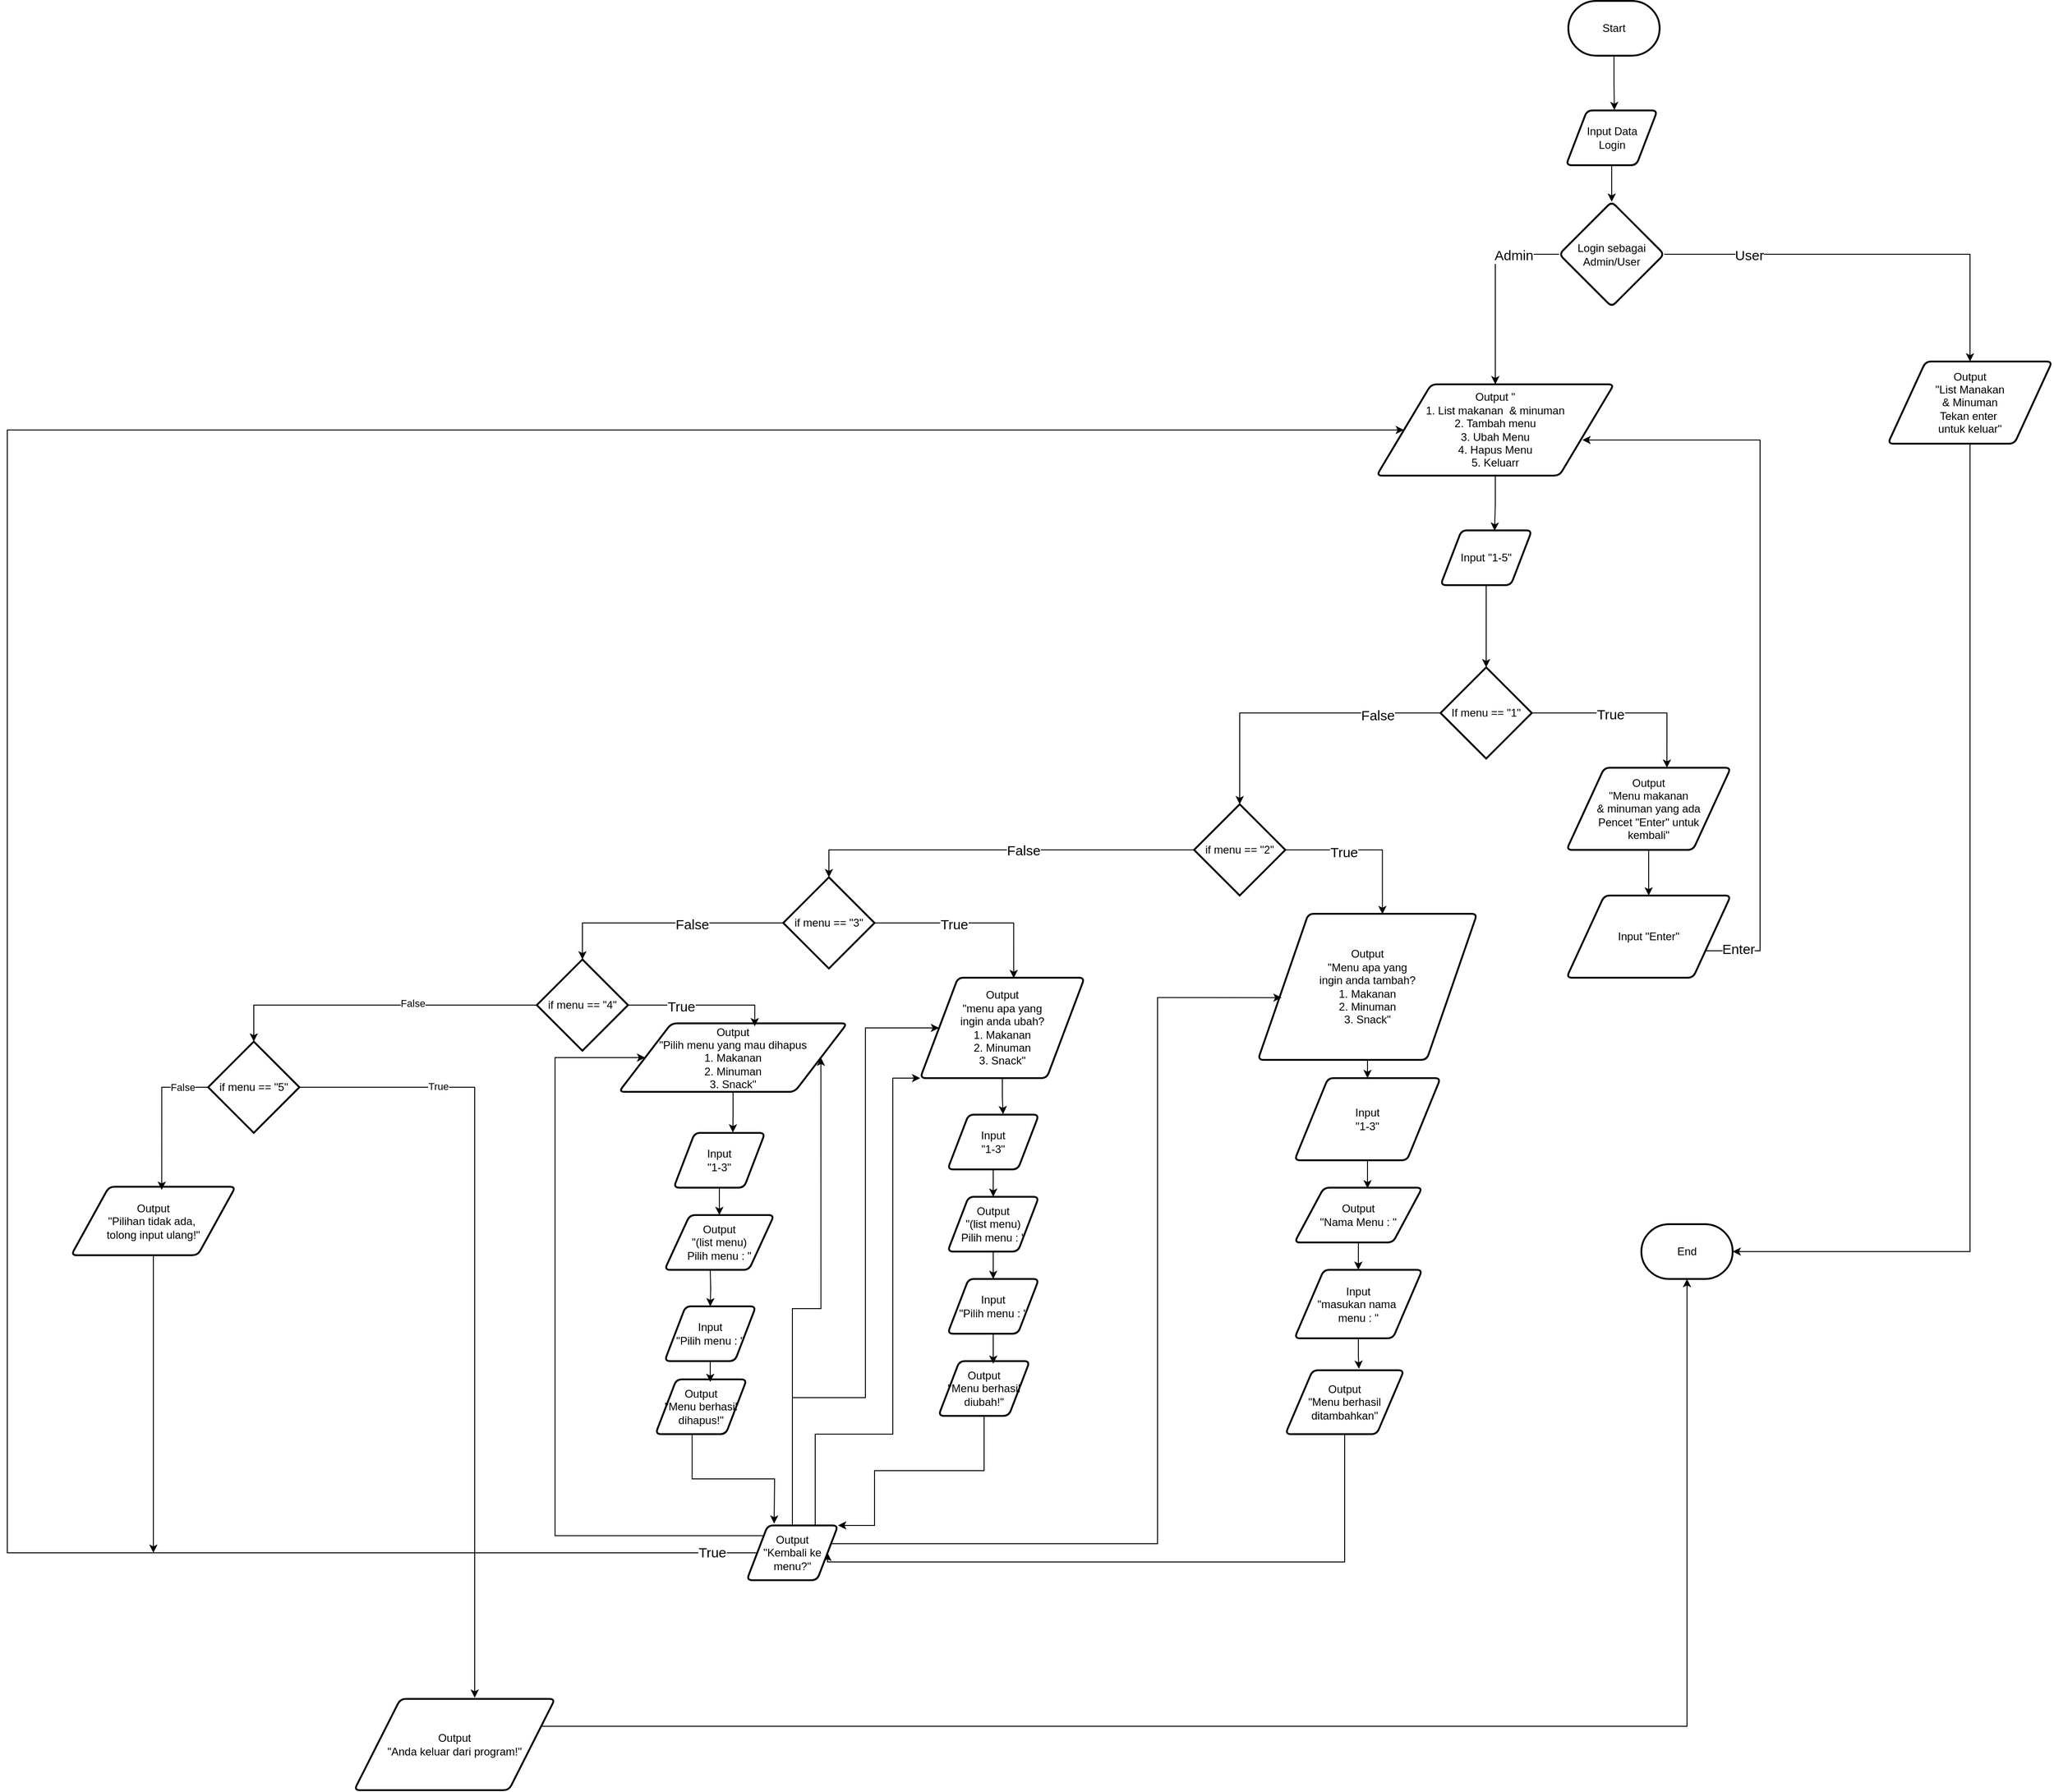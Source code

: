<mxfile version="24.7.17">
  <diagram name="Page-1" id="opx6TLj2SUidxSMmH8AD">
    <mxGraphModel dx="3315" dy="883" grid="1" gridSize="10" guides="1" tooltips="1" connect="1" arrows="1" fold="1" page="1" pageScale="1" pageWidth="850" pageHeight="1100" math="0" shadow="0">
      <root>
        <mxCell id="0" />
        <mxCell id="1" parent="0" />
        <mxCell id="H3rIF-5K9ExsbZpxynXi-2" value="Start" style="strokeWidth=2;html=1;shape=mxgraph.flowchart.terminator;whiteSpace=wrap;" parent="1" vertex="1">
          <mxGeometry x="150" y="100" width="100" height="60" as="geometry" />
        </mxCell>
        <mxCell id="H3rIF-5K9ExsbZpxynXi-3" value="End" style="strokeWidth=2;html=1;shape=mxgraph.flowchart.terminator;whiteSpace=wrap;" parent="1" vertex="1">
          <mxGeometry x="230" y="1440" width="100" height="60" as="geometry" />
        </mxCell>
        <mxCell id="H3rIF-5K9ExsbZpxynXi-4" value="" style="edgeStyle=orthogonalEdgeStyle;rounded=0;orthogonalLoop=1;jettySize=auto;html=1;" parent="1" source="H3rIF-5K9ExsbZpxynXi-5" target="H3rIF-5K9ExsbZpxynXi-10" edge="1">
          <mxGeometry relative="1" as="geometry" />
        </mxCell>
        <mxCell id="H3rIF-5K9ExsbZpxynXi-6" style="edgeStyle=orthogonalEdgeStyle;rounded=0;orthogonalLoop=1;jettySize=auto;html=1;entryX=0.5;entryY=0;entryDx=0;entryDy=0;" parent="1" source="H3rIF-5K9ExsbZpxynXi-10" target="H3rIF-5K9ExsbZpxynXi-11" edge="1">
          <mxGeometry relative="1" as="geometry" />
        </mxCell>
        <mxCell id="H3rIF-5K9ExsbZpxynXi-7" value="User" style="edgeLabel;html=1;align=center;verticalAlign=middle;resizable=0;points=[];fontSize=15;" parent="H3rIF-5K9ExsbZpxynXi-6" vertex="1" connectable="0">
          <mxGeometry x="-0.737" y="-3" relative="1" as="geometry">
            <mxPoint x="33" y="-3" as="offset" />
          </mxGeometry>
        </mxCell>
        <mxCell id="H3rIF-5K9ExsbZpxynXi-8" style="edgeStyle=orthogonalEdgeStyle;rounded=0;orthogonalLoop=1;jettySize=auto;html=1;exitX=0;exitY=0.5;exitDx=0;exitDy=0;entryX=0.5;entryY=0;entryDx=0;entryDy=0;" parent="1" source="H3rIF-5K9ExsbZpxynXi-10" target="H3rIF-5K9ExsbZpxynXi-14" edge="1">
          <mxGeometry relative="1" as="geometry" />
        </mxCell>
        <mxCell id="H3rIF-5K9ExsbZpxynXi-9" value="Admin" style="edgeLabel;html=1;align=center;verticalAlign=middle;resizable=0;points=[];fontSize=15;" parent="H3rIF-5K9ExsbZpxynXi-8" vertex="1" connectable="0">
          <mxGeometry x="-0.279" y="-2" relative="1" as="geometry">
            <mxPoint x="22" y="-6" as="offset" />
          </mxGeometry>
        </mxCell>
        <mxCell id="H3rIF-5K9ExsbZpxynXi-10" value="Login sebagai&lt;div style=&quot;font-size: 12px;&quot;&gt;Admin/User&lt;/div&gt;" style="rhombus;whiteSpace=wrap;html=1;strokeWidth=2;rounded=1;arcSize=12;fontSize=12;" parent="1" vertex="1">
          <mxGeometry x="140" y="320" width="115" height="115" as="geometry" />
        </mxCell>
        <mxCell id="H3rIF-5K9ExsbZpxynXi-11" value="Output&lt;br&gt;&quot;List Manakan&lt;div&gt;&amp;amp; Minuman&lt;/div&gt;&lt;div&gt;Tekan enter&amp;nbsp;&lt;/div&gt;&lt;div&gt;untuk keluar&quot;&lt;/div&gt;" style="shape=parallelogram;html=1;strokeWidth=2;perimeter=parallelogramPerimeter;whiteSpace=wrap;rounded=1;arcSize=12;size=0.23;" parent="1" vertex="1">
          <mxGeometry x="500" y="495" width="180" height="90" as="geometry" />
        </mxCell>
        <mxCell id="H3rIF-5K9ExsbZpxynXi-12" style="edgeStyle=orthogonalEdgeStyle;rounded=0;orthogonalLoop=1;jettySize=auto;html=1;entryX=1;entryY=0.5;entryDx=0;entryDy=0;entryPerimeter=0;exitX=0.5;exitY=1;exitDx=0;exitDy=0;" parent="1" source="H3rIF-5K9ExsbZpxynXi-11" target="H3rIF-5K9ExsbZpxynXi-3" edge="1">
          <mxGeometry relative="1" as="geometry" />
        </mxCell>
        <mxCell id="H3rIF-5K9ExsbZpxynXi-13" style="edgeStyle=orthogonalEdgeStyle;rounded=0;orthogonalLoop=1;jettySize=auto;html=1;entryX=0.592;entryY=0.006;entryDx=0;entryDy=0;entryPerimeter=0;" parent="1" source="H3rIF-5K9ExsbZpxynXi-14" target="H3rIF-5K9ExsbZpxynXi-18" edge="1">
          <mxGeometry relative="1" as="geometry" />
        </mxCell>
        <mxCell id="H3rIF-5K9ExsbZpxynXi-14" value="Output &quot;&lt;div&gt;1. List makanan&amp;nbsp; &amp;amp; minuman&lt;/div&gt;&lt;div&gt;2. Tambah menu&lt;/div&gt;&lt;div&gt;3. Ubah Menu&lt;/div&gt;&lt;div&gt;4. Hapus Menu&lt;/div&gt;&lt;div&gt;5. Keluarr&lt;/div&gt;" style="shape=parallelogram;html=1;strokeWidth=2;perimeter=parallelogramPerimeter;whiteSpace=wrap;rounded=1;arcSize=12;size=0.23;align=center;" parent="1" vertex="1">
          <mxGeometry x="-60" y="520" width="260" height="100" as="geometry" />
        </mxCell>
        <mxCell id="H3rIF-5K9ExsbZpxynXi-15" style="edgeStyle=orthogonalEdgeStyle;rounded=0;orthogonalLoop=1;jettySize=auto;html=1;" parent="1" source="H3rIF-5K9ExsbZpxynXi-17" target="H3rIF-5K9ExsbZpxynXi-29" edge="1">
          <mxGeometry relative="1" as="geometry" />
        </mxCell>
        <mxCell id="H3rIF-5K9ExsbZpxynXi-16" value="False" style="edgeLabel;html=1;align=center;verticalAlign=middle;resizable=0;points=[];fontSize=15;" parent="H3rIF-5K9ExsbZpxynXi-15" vertex="1" connectable="0">
          <mxGeometry x="-0.558" y="2" relative="1" as="geometry">
            <mxPoint x="1" as="offset" />
          </mxGeometry>
        </mxCell>
        <mxCell id="H3rIF-5K9ExsbZpxynXi-17" value="If menu == &quot;1&quot;" style="strokeWidth=2;html=1;shape=mxgraph.flowchart.decision;whiteSpace=wrap;" parent="1" vertex="1">
          <mxGeometry x="10" y="830" width="100" height="100" as="geometry" />
        </mxCell>
        <mxCell id="H3rIF-5K9ExsbZpxynXi-18" value="Input &quot;1-5&quot;" style="shape=parallelogram;html=1;strokeWidth=2;perimeter=parallelogramPerimeter;whiteSpace=wrap;rounded=1;arcSize=12;size=0.23;" parent="1" vertex="1">
          <mxGeometry x="10" y="680" width="100" height="60" as="geometry" />
        </mxCell>
        <mxCell id="H3rIF-5K9ExsbZpxynXi-19" style="edgeStyle=orthogonalEdgeStyle;rounded=0;orthogonalLoop=1;jettySize=auto;html=1;entryX=0.5;entryY=0;entryDx=0;entryDy=0;entryPerimeter=0;" parent="1" source="H3rIF-5K9ExsbZpxynXi-18" target="H3rIF-5K9ExsbZpxynXi-17" edge="1">
          <mxGeometry relative="1" as="geometry" />
        </mxCell>
        <mxCell id="H3rIF-5K9ExsbZpxynXi-20" style="edgeStyle=orthogonalEdgeStyle;rounded=0;orthogonalLoop=1;jettySize=auto;html=1;exitX=1;exitY=0.75;exitDx=0;exitDy=0;entryX=0.867;entryY=0.614;entryDx=0;entryDy=0;entryPerimeter=0;" parent="1" source="H3rIF-5K9ExsbZpxynXi-26" target="H3rIF-5K9ExsbZpxynXi-14" edge="1">
          <mxGeometry relative="1" as="geometry">
            <Array as="points">
              <mxPoint x="360" y="1141" />
              <mxPoint x="360" y="581" />
              <mxPoint x="165" y="581" />
            </Array>
            <mxPoint x="160" y="580" as="targetPoint" />
          </mxGeometry>
        </mxCell>
        <mxCell id="H3rIF-5K9ExsbZpxynXi-21" value="Enter" style="edgeLabel;html=1;align=center;verticalAlign=middle;resizable=0;points=[];fontSize=15;" parent="H3rIF-5K9ExsbZpxynXi-20" vertex="1" connectable="0">
          <mxGeometry x="-0.913" y="3" relative="1" as="geometry">
            <mxPoint as="offset" />
          </mxGeometry>
        </mxCell>
        <mxCell id="H3rIF-5K9ExsbZpxynXi-22" style="edgeStyle=orthogonalEdgeStyle;rounded=0;orthogonalLoop=1;jettySize=auto;html=1;entryX=0.5;entryY=0;entryDx=0;entryDy=0;" parent="1" source="H3rIF-5K9ExsbZpxynXi-23" target="H3rIF-5K9ExsbZpxynXi-26" edge="1">
          <mxGeometry relative="1" as="geometry" />
        </mxCell>
        <mxCell id="H3rIF-5K9ExsbZpxynXi-23" value="Output&lt;br&gt;&quot;Menu makanan&lt;div&gt;&amp;amp; minuman yang ada&lt;br&gt;Pencet &quot;Enter&quot; untuk&lt;/div&gt;&lt;div&gt;&lt;span style=&quot;background-color: initial;&quot;&gt;kembali&quot;&lt;/span&gt;&lt;/div&gt;" style="shape=parallelogram;html=1;strokeWidth=2;perimeter=parallelogramPerimeter;whiteSpace=wrap;rounded=1;arcSize=12;size=0.23;" parent="1" vertex="1">
          <mxGeometry x="148" y="940" width="180" height="90" as="geometry" />
        </mxCell>
        <mxCell id="H3rIF-5K9ExsbZpxynXi-24" style="edgeStyle=orthogonalEdgeStyle;rounded=0;orthogonalLoop=1;jettySize=auto;html=1;entryX=0.611;entryY=0;entryDx=0;entryDy=0;entryPerimeter=0;" parent="1" source="H3rIF-5K9ExsbZpxynXi-17" target="H3rIF-5K9ExsbZpxynXi-23" edge="1">
          <mxGeometry relative="1" as="geometry" />
        </mxCell>
        <mxCell id="H3rIF-5K9ExsbZpxynXi-25" value="True" style="edgeLabel;html=1;align=center;verticalAlign=middle;resizable=0;points=[];fontSize=15;" parent="H3rIF-5K9ExsbZpxynXi-24" vertex="1" connectable="0">
          <mxGeometry x="-0.172" y="-1" relative="1" as="geometry">
            <mxPoint as="offset" />
          </mxGeometry>
        </mxCell>
        <mxCell id="H3rIF-5K9ExsbZpxynXi-26" value="Input &quot;Enter&quot;" style="shape=parallelogram;html=1;strokeWidth=2;perimeter=parallelogramPerimeter;whiteSpace=wrap;rounded=1;arcSize=12;size=0.23;" parent="1" vertex="1">
          <mxGeometry x="148" y="1080" width="180" height="90" as="geometry" />
        </mxCell>
        <mxCell id="H3rIF-5K9ExsbZpxynXi-27" style="edgeStyle=orthogonalEdgeStyle;rounded=0;orthogonalLoop=1;jettySize=auto;html=1;entryX=0.5;entryY=0;entryDx=0;entryDy=0;entryPerimeter=0;" parent="1" source="H3rIF-5K9ExsbZpxynXi-29" target="H3rIF-5K9ExsbZpxynXi-41" edge="1">
          <mxGeometry relative="1" as="geometry">
            <mxPoint x="-660" y="1070" as="targetPoint" />
          </mxGeometry>
        </mxCell>
        <mxCell id="H3rIF-5K9ExsbZpxynXi-28" value="False" style="edgeLabel;html=1;align=center;verticalAlign=middle;resizable=0;points=[];fontSize=15;" parent="H3rIF-5K9ExsbZpxynXi-27" vertex="1" connectable="0">
          <mxGeometry x="-0.345" y="-1" relative="1" as="geometry">
            <mxPoint x="-46" y="1" as="offset" />
          </mxGeometry>
        </mxCell>
        <mxCell id="H3rIF-5K9ExsbZpxynXi-29" value="if menu == &quot;2&quot;" style="strokeWidth=2;html=1;shape=mxgraph.flowchart.decision;whiteSpace=wrap;" parent="1" vertex="1">
          <mxGeometry x="-260" y="980" width="100" height="100" as="geometry" />
        </mxCell>
        <mxCell id="H3rIF-5K9ExsbZpxynXi-30" style="edgeStyle=orthogonalEdgeStyle;rounded=0;orthogonalLoop=1;jettySize=auto;html=1;entryX=0.5;entryY=0;entryDx=0;entryDy=0;" parent="1" source="H3rIF-5K9ExsbZpxynXi-31" target="H3rIF-5K9ExsbZpxynXi-34" edge="1">
          <mxGeometry relative="1" as="geometry" />
        </mxCell>
        <mxCell id="H3rIF-5K9ExsbZpxynXi-31" value="Output&lt;br&gt;&quot;Menu apa yang&lt;div&gt;ingin anda tambah?&lt;/div&gt;&lt;div&gt;1. Makanan&lt;/div&gt;&lt;div&gt;2. Minuman&lt;/div&gt;&lt;div&gt;3. Snack&quot;&lt;/div&gt;" style="shape=parallelogram;html=1;strokeWidth=2;perimeter=parallelogramPerimeter;whiteSpace=wrap;rounded=1;arcSize=12;size=0.23;" parent="1" vertex="1">
          <mxGeometry x="-190" y="1100" width="240" height="160" as="geometry" />
        </mxCell>
        <mxCell id="H3rIF-5K9ExsbZpxynXi-32" style="edgeStyle=orthogonalEdgeStyle;rounded=0;orthogonalLoop=1;jettySize=auto;html=1;entryX=0.568;entryY=0.002;entryDx=0;entryDy=0;entryPerimeter=0;exitX=1;exitY=0.5;exitDx=0;exitDy=0;exitPerimeter=0;" parent="1" source="H3rIF-5K9ExsbZpxynXi-29" target="H3rIF-5K9ExsbZpxynXi-31" edge="1">
          <mxGeometry relative="1" as="geometry" />
        </mxCell>
        <mxCell id="H3rIF-5K9ExsbZpxynXi-33" value="True" style="edgeLabel;html=1;align=center;verticalAlign=middle;resizable=0;points=[];fontSize=15;" parent="H3rIF-5K9ExsbZpxynXi-32" vertex="1" connectable="0">
          <mxGeometry x="-0.282" y="-2" relative="1" as="geometry">
            <mxPoint as="offset" />
          </mxGeometry>
        </mxCell>
        <mxCell id="H3rIF-5K9ExsbZpxynXi-34" value="Input&lt;div&gt;&quot;1-3&quot;&lt;/div&gt;" style="shape=parallelogram;html=1;strokeWidth=2;perimeter=parallelogramPerimeter;whiteSpace=wrap;rounded=1;arcSize=12;size=0.23;" parent="1" vertex="1">
          <mxGeometry x="-150" y="1280" width="160" height="90" as="geometry" />
        </mxCell>
        <mxCell id="H3rIF-5K9ExsbZpxynXi-35" style="edgeStyle=orthogonalEdgeStyle;rounded=0;orthogonalLoop=1;jettySize=auto;html=1;" parent="1" source="H3rIF-5K9ExsbZpxynXi-36" target="H3rIF-5K9ExsbZpxynXi-37" edge="1">
          <mxGeometry relative="1" as="geometry" />
        </mxCell>
        <mxCell id="H3rIF-5K9ExsbZpxynXi-36" value="Output&lt;div&gt;&quot;Nama Menu : &quot;&lt;/div&gt;" style="shape=parallelogram;html=1;strokeWidth=2;perimeter=parallelogramPerimeter;whiteSpace=wrap;rounded=1;arcSize=12;size=0.23;" parent="1" vertex="1">
          <mxGeometry x="-150" y="1400" width="140" height="60" as="geometry" />
        </mxCell>
        <mxCell id="H3rIF-5K9ExsbZpxynXi-37" value="Input&lt;div&gt;&quot;masukan nama&amp;nbsp;&lt;/div&gt;&lt;div&gt;menu : &quot;&lt;/div&gt;" style="shape=parallelogram;html=1;strokeWidth=2;perimeter=parallelogramPerimeter;whiteSpace=wrap;rounded=1;arcSize=12;size=0.23;" parent="1" vertex="1">
          <mxGeometry x="-150" y="1490" width="140" height="75" as="geometry" />
        </mxCell>
        <mxCell id="H3rIF-5K9ExsbZpxynXi-38" value="Output&lt;div&gt;&quot;menu apa yang&lt;/div&gt;&lt;div&gt;ingin anda ubah?&lt;/div&gt;&lt;div&gt;1. Makanan&lt;/div&gt;&lt;div&gt;2. Minuman&lt;/div&gt;&lt;div&gt;3. Snack&quot;&lt;/div&gt;" style="shape=parallelogram;html=1;strokeWidth=2;perimeter=parallelogramPerimeter;whiteSpace=wrap;rounded=1;arcSize=12;size=0.23;" parent="1" vertex="1">
          <mxGeometry x="-560" y="1170" width="180" height="110" as="geometry" />
        </mxCell>
        <mxCell id="H3rIF-5K9ExsbZpxynXi-39" style="edgeStyle=orthogonalEdgeStyle;rounded=0;orthogonalLoop=1;jettySize=auto;html=1;entryX=0.569;entryY=0.004;entryDx=0;entryDy=0;entryPerimeter=0;exitX=1;exitY=0.5;exitDx=0;exitDy=0;exitPerimeter=0;" parent="1" source="H3rIF-5K9ExsbZpxynXi-41" target="H3rIF-5K9ExsbZpxynXi-38" edge="1">
          <mxGeometry relative="1" as="geometry">
            <mxPoint x="-610" y="1110" as="sourcePoint" />
          </mxGeometry>
        </mxCell>
        <mxCell id="H3rIF-5K9ExsbZpxynXi-40" value="True" style="edgeLabel;html=1;align=center;verticalAlign=middle;resizable=0;points=[];fontSize=15;" parent="H3rIF-5K9ExsbZpxynXi-39" vertex="1" connectable="0">
          <mxGeometry x="-0.184" y="-1" relative="1" as="geometry">
            <mxPoint as="offset" />
          </mxGeometry>
        </mxCell>
        <mxCell id="H3rIF-5K9ExsbZpxynXi-41" value="if menu == &quot;3&quot;" style="strokeWidth=2;html=1;shape=mxgraph.flowchart.decision;whiteSpace=wrap;" parent="1" vertex="1">
          <mxGeometry x="-710" y="1060" width="100" height="100" as="geometry" />
        </mxCell>
        <mxCell id="H3rIF-5K9ExsbZpxynXi-42" style="edgeStyle=orthogonalEdgeStyle;rounded=0;orthogonalLoop=1;jettySize=auto;html=1;entryX=0.5;entryY=0;entryDx=0;entryDy=0;" parent="1" source="H3rIF-5K9ExsbZpxynXi-43" target="H3rIF-5K9ExsbZpxynXi-46" edge="1">
          <mxGeometry relative="1" as="geometry" />
        </mxCell>
        <mxCell id="H3rIF-5K9ExsbZpxynXi-43" value="Input&lt;div&gt;&quot;1-3&quot;&lt;/div&gt;" style="shape=parallelogram;html=1;strokeWidth=2;perimeter=parallelogramPerimeter;whiteSpace=wrap;rounded=1;arcSize=12;size=0.23;" parent="1" vertex="1">
          <mxGeometry x="-530" y="1320" width="100" height="60" as="geometry" />
        </mxCell>
        <mxCell id="H3rIF-5K9ExsbZpxynXi-44" style="edgeStyle=orthogonalEdgeStyle;rounded=0;orthogonalLoop=1;jettySize=auto;html=1;entryX=0.608;entryY=-0.007;entryDx=0;entryDy=0;entryPerimeter=0;" parent="1" source="H3rIF-5K9ExsbZpxynXi-38" target="H3rIF-5K9ExsbZpxynXi-43" edge="1">
          <mxGeometry relative="1" as="geometry" />
        </mxCell>
        <mxCell id="H3rIF-5K9ExsbZpxynXi-45" style="edgeStyle=orthogonalEdgeStyle;rounded=0;orthogonalLoop=1;jettySize=auto;html=1;entryX=0.5;entryY=0;entryDx=0;entryDy=0;" parent="1" source="H3rIF-5K9ExsbZpxynXi-46" target="H3rIF-5K9ExsbZpxynXi-47" edge="1">
          <mxGeometry relative="1" as="geometry" />
        </mxCell>
        <mxCell id="H3rIF-5K9ExsbZpxynXi-46" value="Output&lt;div&gt;&lt;div&gt;&quot;(list menu)&lt;/div&gt;&lt;div&gt;Pilih menu : &quot;&lt;/div&gt;&lt;/div&gt;" style="shape=parallelogram;html=1;strokeWidth=2;perimeter=parallelogramPerimeter;whiteSpace=wrap;rounded=1;arcSize=12;size=0.23;" parent="1" vertex="1">
          <mxGeometry x="-530" y="1410" width="100" height="60" as="geometry" />
        </mxCell>
        <mxCell id="H3rIF-5K9ExsbZpxynXi-47" value="Input&lt;div&gt;&quot;Pilih menu : &quot;&lt;/div&gt;" style="shape=parallelogram;html=1;strokeWidth=2;perimeter=parallelogramPerimeter;whiteSpace=wrap;rounded=1;arcSize=12;size=0.23;" parent="1" vertex="1">
          <mxGeometry x="-530" y="1500" width="100" height="60" as="geometry" />
        </mxCell>
        <mxCell id="H3rIF-5K9ExsbZpxynXi-48" style="edgeStyle=orthogonalEdgeStyle;rounded=0;orthogonalLoop=1;jettySize=auto;html=1;entryX=1;entryY=0;entryDx=0;entryDy=0;" parent="1" source="H3rIF-5K9ExsbZpxynXi-49" target="H3rIF-5K9ExsbZpxynXi-81" edge="1">
          <mxGeometry relative="1" as="geometry">
            <Array as="points">
              <mxPoint x="-490" y="1710" />
              <mxPoint x="-610" y="1710" />
            </Array>
          </mxGeometry>
        </mxCell>
        <mxCell id="H3rIF-5K9ExsbZpxynXi-49" value="Output&lt;div&gt;&quot;Menu berhasil&lt;/div&gt;&lt;div&gt;diubah!&quot;&lt;/div&gt;" style="shape=parallelogram;html=1;strokeWidth=2;perimeter=parallelogramPerimeter;whiteSpace=wrap;rounded=1;arcSize=12;size=0.23;" parent="1" vertex="1">
          <mxGeometry x="-540" y="1590" width="100" height="60" as="geometry" />
        </mxCell>
        <mxCell id="H3rIF-5K9ExsbZpxynXi-50" style="edgeStyle=orthogonalEdgeStyle;rounded=0;orthogonalLoop=1;jettySize=auto;html=1;entryX=0.6;entryY=0.047;entryDx=0;entryDy=0;entryPerimeter=0;" parent="1" source="H3rIF-5K9ExsbZpxynXi-47" target="H3rIF-5K9ExsbZpxynXi-49" edge="1">
          <mxGeometry relative="1" as="geometry" />
        </mxCell>
        <mxCell id="H3rIF-5K9ExsbZpxynXi-51" style="edgeStyle=orthogonalEdgeStyle;rounded=0;orthogonalLoop=1;jettySize=auto;html=1;entryX=1;entryY=0.5;entryDx=0;entryDy=0;" parent="1" source="H3rIF-5K9ExsbZpxynXi-52" target="H3rIF-5K9ExsbZpxynXi-81" edge="1">
          <mxGeometry relative="1" as="geometry">
            <Array as="points">
              <mxPoint x="-95" y="1810" />
            </Array>
          </mxGeometry>
        </mxCell>
        <mxCell id="H3rIF-5K9ExsbZpxynXi-52" value="Output&lt;div&gt;&quot;Menu berhasil ditambahkan&quot;&lt;/div&gt;" style="shape=parallelogram;html=1;strokeWidth=2;perimeter=parallelogramPerimeter;whiteSpace=wrap;rounded=1;arcSize=12;size=0.23;" parent="1" vertex="1">
          <mxGeometry x="-160" y="1600" width="130" height="70" as="geometry" />
        </mxCell>
        <mxCell id="H3rIF-5K9ExsbZpxynXi-53" style="edgeStyle=orthogonalEdgeStyle;rounded=0;orthogonalLoop=1;jettySize=auto;html=1;entryX=0.62;entryY=-0.023;entryDx=0;entryDy=0;entryPerimeter=0;" parent="1" source="H3rIF-5K9ExsbZpxynXi-37" target="H3rIF-5K9ExsbZpxynXi-52" edge="1">
          <mxGeometry relative="1" as="geometry" />
        </mxCell>
        <mxCell id="H3rIF-5K9ExsbZpxynXi-54" style="edgeStyle=orthogonalEdgeStyle;rounded=0;orthogonalLoop=1;jettySize=auto;html=1;entryX=0.572;entryY=0.013;entryDx=0;entryDy=0;entryPerimeter=0;" parent="1" source="H3rIF-5K9ExsbZpxynXi-34" target="H3rIF-5K9ExsbZpxynXi-36" edge="1">
          <mxGeometry relative="1" as="geometry" />
        </mxCell>
        <mxCell id="H3rIF-5K9ExsbZpxynXi-55" value="if menu == &quot;4&quot;" style="strokeWidth=2;html=1;shape=mxgraph.flowchart.decision;whiteSpace=wrap;" parent="1" vertex="1">
          <mxGeometry x="-980" y="1150" width="100" height="100" as="geometry" />
        </mxCell>
        <mxCell id="H3rIF-5K9ExsbZpxynXi-56" style="edgeStyle=orthogonalEdgeStyle;rounded=0;orthogonalLoop=1;jettySize=auto;html=1;entryX=0.5;entryY=0;entryDx=0;entryDy=0;entryPerimeter=0;" parent="1" source="H3rIF-5K9ExsbZpxynXi-41" target="H3rIF-5K9ExsbZpxynXi-55" edge="1">
          <mxGeometry relative="1" as="geometry" />
        </mxCell>
        <mxCell id="H3rIF-5K9ExsbZpxynXi-57" value="False" style="edgeLabel;html=1;align=center;verticalAlign=middle;resizable=0;points=[];fontSize=15;" parent="H3rIF-5K9ExsbZpxynXi-56" vertex="1" connectable="0">
          <mxGeometry x="-0.228" y="1" relative="1" as="geometry">
            <mxPoint as="offset" />
          </mxGeometry>
        </mxCell>
        <mxCell id="H3rIF-5K9ExsbZpxynXi-58" style="edgeStyle=orthogonalEdgeStyle;rounded=0;orthogonalLoop=1;jettySize=auto;html=1;entryX=0.648;entryY=-0.007;entryDx=0;entryDy=0;entryPerimeter=0;" parent="1" source="H3rIF-5K9ExsbZpxynXi-59" target="H3rIF-5K9ExsbZpxynXi-63" edge="1">
          <mxGeometry relative="1" as="geometry">
            <mxPoint x="-765" y="1340" as="targetPoint" />
          </mxGeometry>
        </mxCell>
        <mxCell id="H3rIF-5K9ExsbZpxynXi-59" value="Output&lt;div&gt;&quot;Pilih menu yang mau dihapus&lt;/div&gt;&lt;div&gt;&lt;span style=&quot;background-color: initial;&quot;&gt;1. Makanan&lt;/span&gt;&lt;/div&gt;&lt;div&gt;&lt;span style=&quot;background-color: initial;&quot;&gt;2. Minuman&lt;/span&gt;&lt;/div&gt;&lt;div&gt;&lt;span style=&quot;background-color: initial;&quot;&gt;3. Snack&quot;&lt;/span&gt;&lt;/div&gt;" style="shape=parallelogram;html=1;strokeWidth=2;perimeter=parallelogramPerimeter;whiteSpace=wrap;rounded=1;arcSize=12;size=0.23;" parent="1" vertex="1">
          <mxGeometry x="-890" y="1220" width="250" height="75" as="geometry" />
        </mxCell>
        <mxCell id="H3rIF-5K9ExsbZpxynXi-60" style="edgeStyle=orthogonalEdgeStyle;rounded=0;orthogonalLoop=1;jettySize=auto;html=1;entryX=0.595;entryY=0.043;entryDx=0;entryDy=0;entryPerimeter=0;exitX=1;exitY=0.5;exitDx=0;exitDy=0;exitPerimeter=0;" parent="1" source="H3rIF-5K9ExsbZpxynXi-55" target="H3rIF-5K9ExsbZpxynXi-59" edge="1">
          <mxGeometry relative="1" as="geometry" />
        </mxCell>
        <mxCell id="H3rIF-5K9ExsbZpxynXi-61" value="True" style="edgeLabel;html=1;align=center;verticalAlign=middle;resizable=0;points=[];fontSize=15;" parent="H3rIF-5K9ExsbZpxynXi-60" vertex="1" connectable="0">
          <mxGeometry x="-0.289" y="-1" relative="1" as="geometry">
            <mxPoint as="offset" />
          </mxGeometry>
        </mxCell>
        <mxCell id="H3rIF-5K9ExsbZpxynXi-62" style="edgeStyle=orthogonalEdgeStyle;rounded=0;orthogonalLoop=1;jettySize=auto;html=1;entryX=0.5;entryY=0;entryDx=0;entryDy=0;" parent="1" source="H3rIF-5K9ExsbZpxynXi-63" target="H3rIF-5K9ExsbZpxynXi-64" edge="1">
          <mxGeometry relative="1" as="geometry" />
        </mxCell>
        <mxCell id="H3rIF-5K9ExsbZpxynXi-63" value="Input&lt;div&gt;&quot;1-3&quot;&lt;/div&gt;" style="shape=parallelogram;html=1;strokeWidth=2;perimeter=parallelogramPerimeter;whiteSpace=wrap;rounded=1;arcSize=12;size=0.23;" parent="1" vertex="1">
          <mxGeometry x="-830" y="1340" width="100" height="60" as="geometry" />
        </mxCell>
        <mxCell id="H3rIF-5K9ExsbZpxynXi-64" value="Output&lt;div&gt;&quot;(list menu)&lt;/div&gt;&lt;div&gt;Pilih menu : &quot;&lt;/div&gt;" style="shape=parallelogram;html=1;strokeWidth=2;perimeter=parallelogramPerimeter;whiteSpace=wrap;rounded=1;arcSize=12;size=0.23;" parent="1" vertex="1">
          <mxGeometry x="-840" y="1430" width="120" height="60" as="geometry" />
        </mxCell>
        <mxCell id="H3rIF-5K9ExsbZpxynXi-65" style="edgeStyle=orthogonalEdgeStyle;rounded=0;orthogonalLoop=1;jettySize=auto;html=1;entryX=0.5;entryY=0;entryDx=0;entryDy=0;" parent="1" target="H3rIF-5K9ExsbZpxynXi-66" edge="1">
          <mxGeometry relative="1" as="geometry">
            <mxPoint x="-790" y="1490" as="sourcePoint" />
          </mxGeometry>
        </mxCell>
        <mxCell id="H3rIF-5K9ExsbZpxynXi-66" value="Input&lt;div&gt;&quot;Pilih menu : &quot;&lt;/div&gt;" style="shape=parallelogram;html=1;strokeWidth=2;perimeter=parallelogramPerimeter;whiteSpace=wrap;rounded=1;arcSize=12;size=0.23;" parent="1" vertex="1">
          <mxGeometry x="-840" y="1530" width="100" height="60" as="geometry" />
        </mxCell>
        <mxCell id="H3rIF-5K9ExsbZpxynXi-67" value="Output&lt;div&gt;&quot;Menu berhasil&lt;/div&gt;&lt;div&gt;dihapus!&quot;&lt;/div&gt;" style="shape=parallelogram;html=1;strokeWidth=2;perimeter=parallelogramPerimeter;whiteSpace=wrap;rounded=1;arcSize=12;size=0.23;" parent="1" vertex="1">
          <mxGeometry x="-850" y="1610" width="100" height="60" as="geometry" />
        </mxCell>
        <mxCell id="H3rIF-5K9ExsbZpxynXi-68" style="edgeStyle=orthogonalEdgeStyle;rounded=0;orthogonalLoop=1;jettySize=auto;html=1;entryX=0.6;entryY=0.047;entryDx=0;entryDy=0;entryPerimeter=0;" parent="1" source="H3rIF-5K9ExsbZpxynXi-66" target="H3rIF-5K9ExsbZpxynXi-67" edge="1">
          <mxGeometry relative="1" as="geometry" />
        </mxCell>
        <mxCell id="H3rIF-5K9ExsbZpxynXi-69" value="if menu == &quot;5&quot;" style="strokeWidth=2;html=1;shape=mxgraph.flowchart.decision;whiteSpace=wrap;" parent="1" vertex="1">
          <mxGeometry x="-1340" y="1240" width="100" height="100" as="geometry" />
        </mxCell>
        <mxCell id="H3rIF-5K9ExsbZpxynXi-70" style="edgeStyle=orthogonalEdgeStyle;rounded=0;orthogonalLoop=1;jettySize=auto;html=1;entryX=0.5;entryY=0;entryDx=0;entryDy=0;entryPerimeter=0;" parent="1" source="H3rIF-5K9ExsbZpxynXi-55" target="H3rIF-5K9ExsbZpxynXi-69" edge="1">
          <mxGeometry relative="1" as="geometry" />
        </mxCell>
        <mxCell id="H3rIF-5K9ExsbZpxynXi-71" value="False" style="edgeLabel;html=1;align=center;verticalAlign=middle;resizable=0;points=[];" parent="H3rIF-5K9ExsbZpxynXi-70" vertex="1" connectable="0">
          <mxGeometry x="-0.221" y="-2" relative="1" as="geometry">
            <mxPoint as="offset" />
          </mxGeometry>
        </mxCell>
        <mxCell id="H3rIF-5K9ExsbZpxynXi-72" style="edgeStyle=orthogonalEdgeStyle;rounded=0;orthogonalLoop=1;jettySize=auto;html=1;entryX=0.5;entryY=1;entryDx=0;entryDy=0;entryPerimeter=0;" parent="1" source="H3rIF-5K9ExsbZpxynXi-73" target="H3rIF-5K9ExsbZpxynXi-3" edge="1">
          <mxGeometry relative="1" as="geometry">
            <mxPoint x="-1060" y="1650" as="targetPoint" />
            <Array as="points">
              <mxPoint x="280" y="1990" />
            </Array>
          </mxGeometry>
        </mxCell>
        <mxCell id="H3rIF-5K9ExsbZpxynXi-73" value="Output&lt;div&gt;&quot;Anda keluar dari program!&quot;&lt;/div&gt;" style="shape=parallelogram;html=1;strokeWidth=2;perimeter=parallelogramPerimeter;whiteSpace=wrap;rounded=1;arcSize=12;size=0.23;" parent="1" vertex="1">
          <mxGeometry x="-1180" y="1960" width="220" height="100" as="geometry" />
        </mxCell>
        <mxCell id="H3rIF-5K9ExsbZpxynXi-74" style="edgeStyle=orthogonalEdgeStyle;rounded=0;orthogonalLoop=1;jettySize=auto;html=1;entryX=0.6;entryY=-0.013;entryDx=0;entryDy=0;entryPerimeter=0;" parent="1" source="H3rIF-5K9ExsbZpxynXi-69" target="H3rIF-5K9ExsbZpxynXi-73" edge="1">
          <mxGeometry relative="1" as="geometry" />
        </mxCell>
        <mxCell id="H3rIF-5K9ExsbZpxynXi-75" value="True" style="edgeLabel;html=1;align=center;verticalAlign=middle;resizable=0;points=[];" parent="H3rIF-5K9ExsbZpxynXi-74" vertex="1" connectable="0">
          <mxGeometry x="-0.647" y="1" relative="1" as="geometry">
            <mxPoint as="offset" />
          </mxGeometry>
        </mxCell>
        <mxCell id="H3rIF-5K9ExsbZpxynXi-84" style="edgeStyle=orthogonalEdgeStyle;rounded=0;orthogonalLoop=1;jettySize=auto;html=1;" parent="1" source="H3rIF-5K9ExsbZpxynXi-77" edge="1">
          <mxGeometry relative="1" as="geometry">
            <mxPoint x="-1400" y="1800" as="targetPoint" />
          </mxGeometry>
        </mxCell>
        <mxCell id="H3rIF-5K9ExsbZpxynXi-77" value="Output&lt;br&gt;&quot;Pilihan tidak ada,&amp;nbsp;&lt;div&gt;tolong input ulang!&quot;&lt;/div&gt;" style="shape=parallelogram;html=1;strokeWidth=2;perimeter=parallelogramPerimeter;whiteSpace=wrap;rounded=1;arcSize=12;size=0.23;" parent="1" vertex="1">
          <mxGeometry x="-1490" y="1399" width="180" height="75" as="geometry" />
        </mxCell>
        <mxCell id="H3rIF-5K9ExsbZpxynXi-78" style="edgeStyle=orthogonalEdgeStyle;rounded=0;orthogonalLoop=1;jettySize=auto;html=1;entryX=0.551;entryY=0.045;entryDx=0;entryDy=0;entryPerimeter=0;exitX=0;exitY=0.5;exitDx=0;exitDy=0;exitPerimeter=0;" parent="1" source="H3rIF-5K9ExsbZpxynXi-69" target="H3rIF-5K9ExsbZpxynXi-77" edge="1">
          <mxGeometry relative="1" as="geometry" />
        </mxCell>
        <mxCell id="H3rIF-5K9ExsbZpxynXi-79" value="False" style="edgeLabel;html=1;align=center;verticalAlign=middle;resizable=0;points=[];" parent="H3rIF-5K9ExsbZpxynXi-78" vertex="1" connectable="0">
          <mxGeometry x="-0.652" relative="1" as="geometry">
            <mxPoint as="offset" />
          </mxGeometry>
        </mxCell>
        <mxCell id="H3rIF-5K9ExsbZpxynXi-80" style="edgeStyle=orthogonalEdgeStyle;rounded=0;orthogonalLoop=1;jettySize=auto;html=1;entryX=0;entryY=0.5;entryDx=0;entryDy=0;" parent="1" source="H3rIF-5K9ExsbZpxynXi-81" target="H3rIF-5K9ExsbZpxynXi-14" edge="1">
          <mxGeometry relative="1" as="geometry">
            <mxPoint x="-175.059" y="560" as="targetPoint" />
            <Array as="points">
              <mxPoint x="-1560" y="1800" />
              <mxPoint x="-1560" y="570" />
            </Array>
          </mxGeometry>
        </mxCell>
        <mxCell id="H3rIF-5K9ExsbZpxynXi-83" value="True" style="edgeLabel;html=1;align=center;verticalAlign=middle;resizable=0;points=[];fontSize=15;" parent="H3rIF-5K9ExsbZpxynXi-80" vertex="1" connectable="0">
          <mxGeometry x="-0.972" y="-1" relative="1" as="geometry">
            <mxPoint as="offset" />
          </mxGeometry>
        </mxCell>
        <mxCell id="H3rIF-5K9ExsbZpxynXi-85" style="edgeStyle=orthogonalEdgeStyle;rounded=0;orthogonalLoop=1;jettySize=auto;html=1;entryX=1;entryY=0.5;entryDx=0;entryDy=0;" parent="1" source="H3rIF-5K9ExsbZpxynXi-81" target="H3rIF-5K9ExsbZpxynXi-59" edge="1">
          <mxGeometry relative="1" as="geometry">
            <mxPoint x="-640" y="1310" as="targetPoint" />
          </mxGeometry>
        </mxCell>
        <mxCell id="H3rIF-5K9ExsbZpxynXi-86" style="edgeStyle=orthogonalEdgeStyle;rounded=0;orthogonalLoop=1;jettySize=auto;html=1;entryX=0;entryY=0.5;entryDx=0;entryDy=0;" parent="1" source="H3rIF-5K9ExsbZpxynXi-81" target="H3rIF-5K9ExsbZpxynXi-38" edge="1">
          <mxGeometry relative="1" as="geometry">
            <Array as="points">
              <mxPoint x="-700" y="1630" />
              <mxPoint x="-620" y="1630" />
              <mxPoint x="-620" y="1225" />
            </Array>
          </mxGeometry>
        </mxCell>
        <mxCell id="H3rIF-5K9ExsbZpxynXi-87" style="edgeStyle=orthogonalEdgeStyle;rounded=0;orthogonalLoop=1;jettySize=auto;html=1;entryX=0.108;entryY=0.574;entryDx=0;entryDy=0;entryPerimeter=0;" parent="1" source="H3rIF-5K9ExsbZpxynXi-81" target="H3rIF-5K9ExsbZpxynXi-31" edge="1">
          <mxGeometry relative="1" as="geometry">
            <mxPoint x="-250" y="1220" as="targetPoint" />
            <Array as="points">
              <mxPoint x="-300" y="1790" />
              <mxPoint x="-300" y="1192" />
            </Array>
          </mxGeometry>
        </mxCell>
        <mxCell id="gwLFDdxRgAfsM9noKF5X-1" style="edgeStyle=orthogonalEdgeStyle;rounded=0;orthogonalLoop=1;jettySize=auto;html=1;exitX=0;exitY=0;exitDx=0;exitDy=0;entryX=0;entryY=0.5;entryDx=0;entryDy=0;" edge="1" parent="1" source="H3rIF-5K9ExsbZpxynXi-81" target="H3rIF-5K9ExsbZpxynXi-59">
          <mxGeometry relative="1" as="geometry">
            <Array as="points">
              <mxPoint x="-960" y="1781" />
              <mxPoint x="-960" y="1258" />
            </Array>
          </mxGeometry>
        </mxCell>
        <mxCell id="gwLFDdxRgAfsM9noKF5X-3" style="edgeStyle=orthogonalEdgeStyle;rounded=0;orthogonalLoop=1;jettySize=auto;html=1;exitX=0.75;exitY=0;exitDx=0;exitDy=0;entryX=0;entryY=1;entryDx=0;entryDy=0;" edge="1" parent="1" source="H3rIF-5K9ExsbZpxynXi-81" target="H3rIF-5K9ExsbZpxynXi-38">
          <mxGeometry relative="1" as="geometry">
            <Array as="points">
              <mxPoint x="-675" y="1670" />
              <mxPoint x="-590" y="1670" />
              <mxPoint x="-590" y="1280" />
            </Array>
          </mxGeometry>
        </mxCell>
        <mxCell id="H3rIF-5K9ExsbZpxynXi-81" value="Output&lt;br&gt;&quot;Kembali ke menu?&quot;" style="shape=parallelogram;html=1;strokeWidth=2;perimeter=parallelogramPerimeter;whiteSpace=wrap;rounded=1;arcSize=12;size=0.23;" parent="1" vertex="1">
          <mxGeometry x="-750" y="1770" width="100" height="60" as="geometry" />
        </mxCell>
        <mxCell id="H3rIF-5K9ExsbZpxynXi-82" style="edgeStyle=orthogonalEdgeStyle;rounded=0;orthogonalLoop=1;jettySize=auto;html=1;exitX=0.402;exitY=1.015;exitDx=0;exitDy=0;exitPerimeter=0;" parent="1" source="H3rIF-5K9ExsbZpxynXi-67" edge="1">
          <mxGeometry relative="1" as="geometry">
            <mxPoint x="-720" y="1768" as="targetPoint" />
          </mxGeometry>
        </mxCell>
        <mxCell id="H3rIF-5K9ExsbZpxynXi-5" value="Input Data&lt;div&gt;Login&lt;/div&gt;" style="shape=parallelogram;html=1;strokeWidth=2;perimeter=parallelogramPerimeter;whiteSpace=wrap;rounded=1;arcSize=12;size=0.23;" parent="1" vertex="1">
          <mxGeometry x="147.5" y="220" width="100" height="60" as="geometry" />
        </mxCell>
        <mxCell id="E3q_81ipgDv6jd2JCIvF-3" style="edgeStyle=orthogonalEdgeStyle;rounded=0;orthogonalLoop=1;jettySize=auto;html=1;entryX=0.529;entryY=-0.008;entryDx=0;entryDy=0;entryPerimeter=0;" parent="1" source="H3rIF-5K9ExsbZpxynXi-2" target="H3rIF-5K9ExsbZpxynXi-5" edge="1">
          <mxGeometry relative="1" as="geometry" />
        </mxCell>
      </root>
    </mxGraphModel>
  </diagram>
</mxfile>
